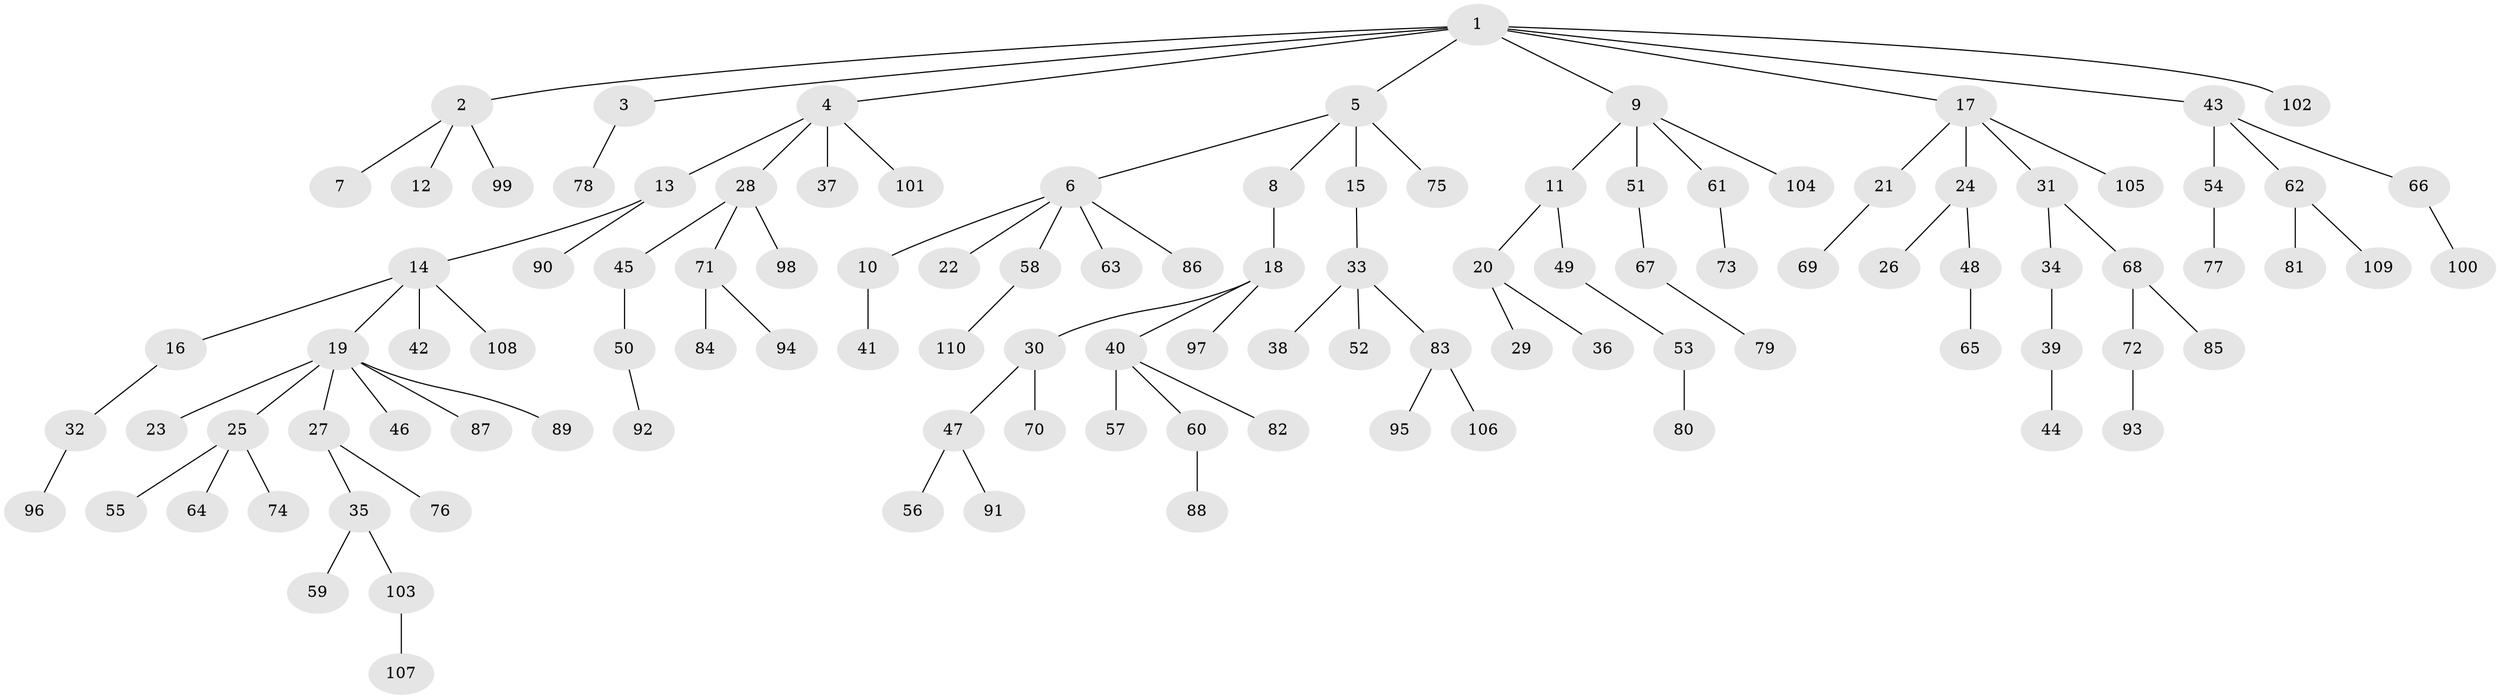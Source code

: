 // Generated by graph-tools (version 1.1) at 2025/50/03/09/25 03:50:19]
// undirected, 110 vertices, 109 edges
graph export_dot {
graph [start="1"]
  node [color=gray90,style=filled];
  1;
  2;
  3;
  4;
  5;
  6;
  7;
  8;
  9;
  10;
  11;
  12;
  13;
  14;
  15;
  16;
  17;
  18;
  19;
  20;
  21;
  22;
  23;
  24;
  25;
  26;
  27;
  28;
  29;
  30;
  31;
  32;
  33;
  34;
  35;
  36;
  37;
  38;
  39;
  40;
  41;
  42;
  43;
  44;
  45;
  46;
  47;
  48;
  49;
  50;
  51;
  52;
  53;
  54;
  55;
  56;
  57;
  58;
  59;
  60;
  61;
  62;
  63;
  64;
  65;
  66;
  67;
  68;
  69;
  70;
  71;
  72;
  73;
  74;
  75;
  76;
  77;
  78;
  79;
  80;
  81;
  82;
  83;
  84;
  85;
  86;
  87;
  88;
  89;
  90;
  91;
  92;
  93;
  94;
  95;
  96;
  97;
  98;
  99;
  100;
  101;
  102;
  103;
  104;
  105;
  106;
  107;
  108;
  109;
  110;
  1 -- 2;
  1 -- 3;
  1 -- 4;
  1 -- 5;
  1 -- 9;
  1 -- 17;
  1 -- 43;
  1 -- 102;
  2 -- 7;
  2 -- 12;
  2 -- 99;
  3 -- 78;
  4 -- 13;
  4 -- 28;
  4 -- 37;
  4 -- 101;
  5 -- 6;
  5 -- 8;
  5 -- 15;
  5 -- 75;
  6 -- 10;
  6 -- 22;
  6 -- 58;
  6 -- 63;
  6 -- 86;
  8 -- 18;
  9 -- 11;
  9 -- 51;
  9 -- 61;
  9 -- 104;
  10 -- 41;
  11 -- 20;
  11 -- 49;
  13 -- 14;
  13 -- 90;
  14 -- 16;
  14 -- 19;
  14 -- 42;
  14 -- 108;
  15 -- 33;
  16 -- 32;
  17 -- 21;
  17 -- 24;
  17 -- 31;
  17 -- 105;
  18 -- 30;
  18 -- 40;
  18 -- 97;
  19 -- 23;
  19 -- 25;
  19 -- 27;
  19 -- 46;
  19 -- 87;
  19 -- 89;
  20 -- 29;
  20 -- 36;
  21 -- 69;
  24 -- 26;
  24 -- 48;
  25 -- 55;
  25 -- 64;
  25 -- 74;
  27 -- 35;
  27 -- 76;
  28 -- 45;
  28 -- 71;
  28 -- 98;
  30 -- 47;
  30 -- 70;
  31 -- 34;
  31 -- 68;
  32 -- 96;
  33 -- 38;
  33 -- 52;
  33 -- 83;
  34 -- 39;
  35 -- 59;
  35 -- 103;
  39 -- 44;
  40 -- 57;
  40 -- 60;
  40 -- 82;
  43 -- 54;
  43 -- 62;
  43 -- 66;
  45 -- 50;
  47 -- 56;
  47 -- 91;
  48 -- 65;
  49 -- 53;
  50 -- 92;
  51 -- 67;
  53 -- 80;
  54 -- 77;
  58 -- 110;
  60 -- 88;
  61 -- 73;
  62 -- 81;
  62 -- 109;
  66 -- 100;
  67 -- 79;
  68 -- 72;
  68 -- 85;
  71 -- 84;
  71 -- 94;
  72 -- 93;
  83 -- 95;
  83 -- 106;
  103 -- 107;
}
